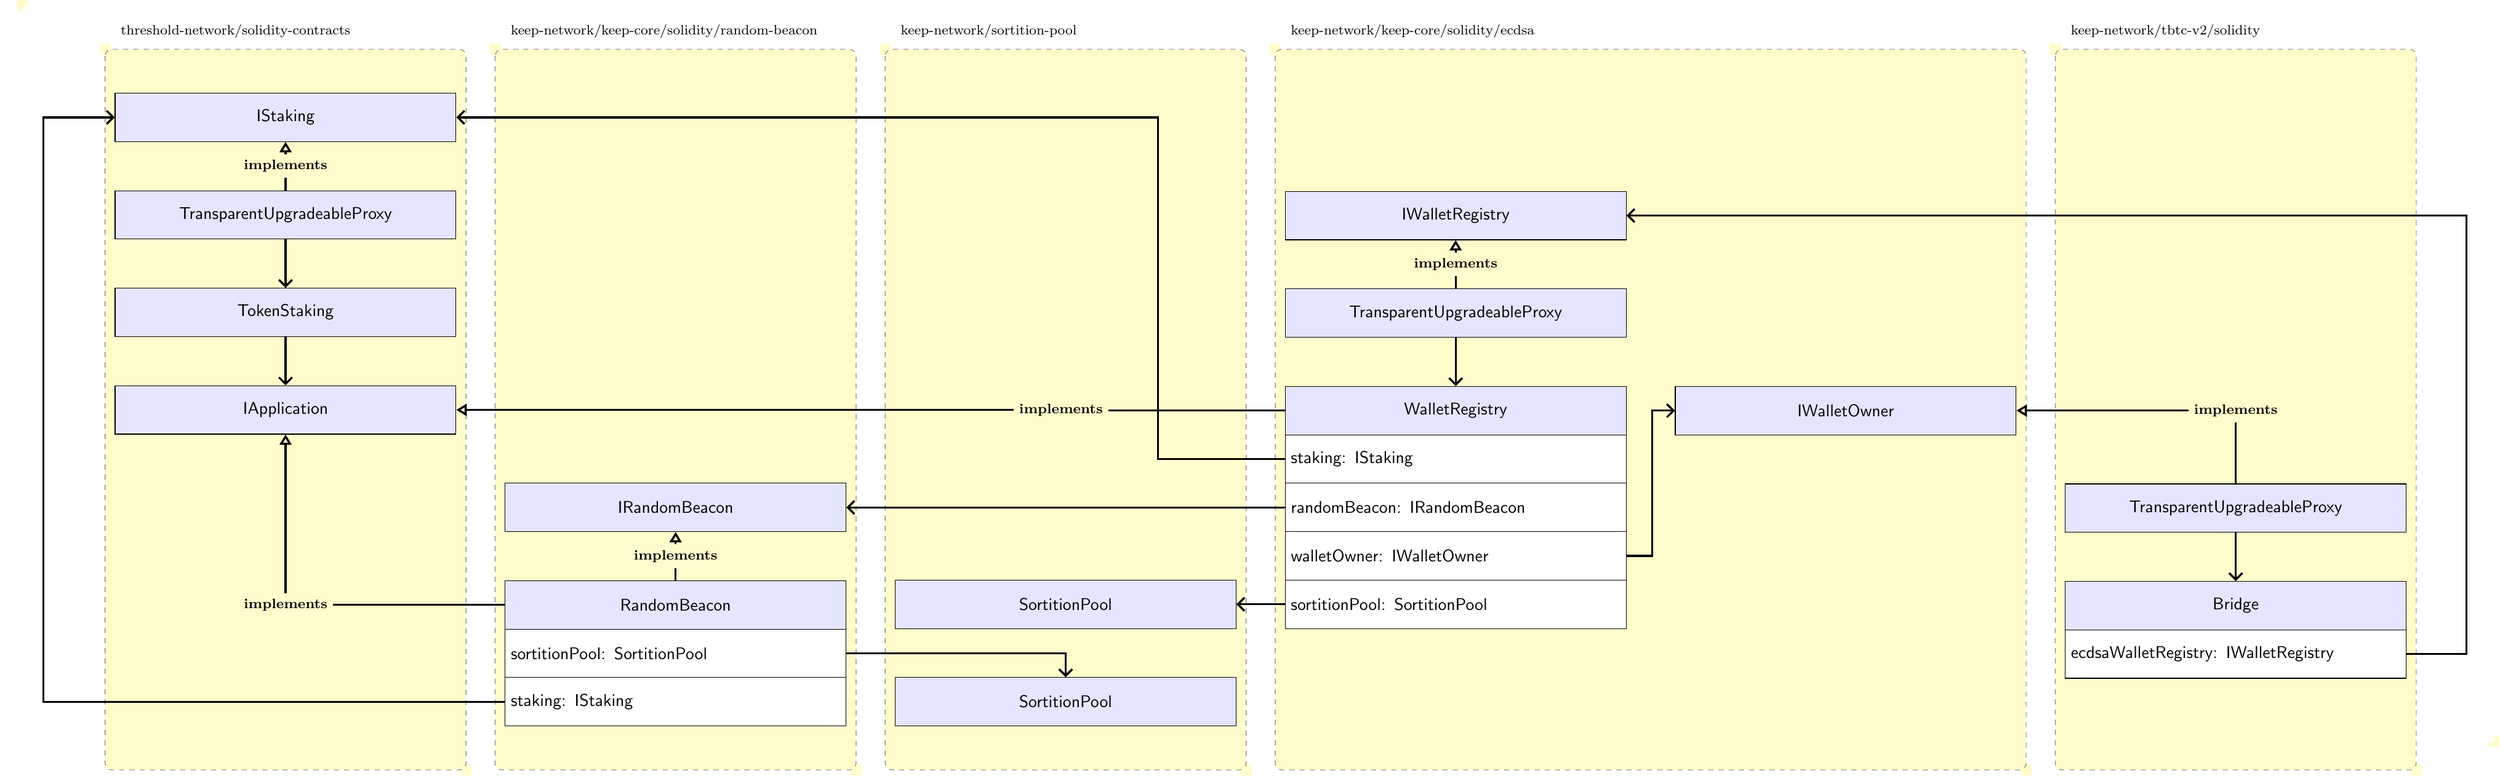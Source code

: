 % TIP: http://www.tlhiv.org/ltxpreview/ can be used to quickly view a graphic
% representation of this file.
\documentclass{standalone}
\usepackage{tikz}
\begin{document}
\usetikzlibrary{positioning,arrows.meta}

% We need layers to draw the background blocks
\pgfdeclarelayer{background}
\pgfsetlayers{background,main}

\begin{tikzpicture}[
% STYLES FOR NODES:
          every node/.style = {fill=yellow!20, font=\footnotesize},
                base/.style = {rectangle, draw=black,
                               minimum width=7cm, minimum height=1cm,
                               text width=6.8cm, text centered, font=\sffamily},
            contract/.style = {base, fill=blue!10},
        sub_contract/.style = {base, fill=white, align=left},
             project/.style = {base, fill=white, draw=white,
                               minimum height=5mm, align=left, font=\footnotesize}]

% NODES
% We position the nodes in relation to each other.

% solidity-contracts
\node[contract]                                   (iStaking)           {IStaking};
\node[contract, below=of iStaking]                (upgradeableProxy0)  {TransparentUpgradeableProxy};
\node[contract, below=of upgradeableProxy0]       (tokenStaking)       {TokenStaking};
\node[contract, below=of tokenStaking]            (iApplication)       {IApplication};

% random-beacon
\node[contract, below right=of iApplication]      (iRandomBeacon)      {IRandomBeacon};
\node[contract, below=of iRandomBeacon]           (randomBeacon)       {RandomBeacon};
\node[sub_contract, below of=randomBeacon]        (randomBeaconSub1)   {sortitionPool: SortitionPool};
\node[sub_contract, below of=randomBeaconSub1]    (randomBeaconSub2)   {staking: IStaking};

% sortition-pools
\node[contract, right=of randomBeaconSub2]        (sortitionPoolRB)    {SortitionPool};
\node[contract, above=of sortitionPoolRB]         (sortitionPoolWR)    {SortitionPool};

% ecdsa
\node[sub_contract, right=of sortitionPoolWR]     (walletRegistrySub4) {sortitionPool: SortitionPool};
%\node[sub_contract, above of=walletRegistrySub4] (walletRegistrySub3) {staking: IStaking};
\node[sub_contract, above of=walletRegistrySub4]  (walletRegistrySub3) {walletOwner: IWalletOwner};
\node[sub_contract, above of=walletRegistrySub3]  (walletRegistrySub2) {randomBeacon: IRandomBeacon};
%\node[sub_contract, above of=walletRegistrySub2] (walletRegistrySub1) {walletOwner: IWalletOwner};
\node[sub_contract, above of=walletRegistrySub2]  (walletRegistrySub1) {staking: IStaking};
\node[contract, above of=walletRegistrySub1]      (walletRegistry)     {WalletRegistry};
\node[contract, above=of walletRegistry]          (upgradeableProxy1)  {TransparentUpgradeableProxy};
\node[contract, above=of upgradeableProxy1]       (iWalletRegistry)    {IWalletRegistry};
\node[contract, right=of walletRegistry]          (iWalletOwner)       {IWalletOwner};

% tbtc-v2
\node[contract, below right=of iWalletOwner]      (upgradeableProxy2)  {TransparentUpgradeableProxy};
\node[contract, below=of upgradeableProxy2]       (bridge)             {Bridge};
\node[sub_contract, below of=bridge]              (bridgeSub1)         {ecdsaWalletRegistry: IWalletRegistry};

% ARROWS
% 1. In couple of places (when line needs to bend more than once) we specify
% coordinates of the point that the arrow needs to pass. The (0,0) coordinate
% is in the middle of the iStaking node. As we position the nodes in relation
% to each other (and not by providing strict coordinates), the usage of
% coordinates when drawing arrows is not ideal - editing the diagram may break
% some things. This shouldn't be very hard to fix though.
% 2. For lines that we want to label with 'implements', we create small nodes
% in the middle of the arrows - they use style defined in `every node/.style`.

\draw[-Straight Barb,very thick]   (tokenStaking.south)      --                                       (iApplication.north);
\draw[-Straight Barb,very thick]   (upgradeableProxy0.south) --                                       (tokenStaking.north);
\draw[-{Triangle[open]},very thick](upgradeableProxy0.north) --            node {\textbf{implements}} (iStaking.south);

\draw[-{Triangle[open]},very thick](randomBeacon.north)      --            node {\textbf{implements}} (iRandomBeacon.south);
\draw[-{Triangle[open]},very thick](randomBeacon.west)       -|            node {\textbf{implements}} (iApplication.south);
\draw[-Straight Barb,very thick]   (randomBeaconSub1.east)   -|                                       (sortitionPoolRB.north);
\draw[-Straight Barb,very thick]   (randomBeaconSub2.west)   -| (-5,-5) |-                            (iStaking.west);

\draw[-{Triangle[open]},very thick](walletRegistry.west)     -| (16,-6) |- node {\textbf{implements}} (iApplication.east);
\draw[-Straight Barb,very thick]   (walletRegistrySub1.west) -| (18,0)  |-                            (iStaking.east);
\draw[-Straight Barb,very thick]   (walletRegistrySub2.west) --                                       (iRandomBeacon.east);
\draw[-Straight Barb,very thick]   (walletRegistrySub3.east) -| (28.2,-8) |-                          (iWalletOwner.west);
\draw[-Straight Barb,very thick]   (walletRegistrySub4.west) --                                       (sortitionPoolWR.east);
\draw[-Straight Barb,very thick]   (upgradeableProxy1.south) --                                       (walletRegistry.north);
\draw[-{Triangle[open]},very thick](upgradeableProxy1.north) --            node {\textbf{implements}} (iWalletRegistry.south);

\draw[-Straight Barb,very thick]   (bridgeSub1.east)         -| (45,-6) |-                            (iWalletRegistry.east);
\draw[-{Triangle[open]},very thick](upgradeableProxy2.north) |-            node {\textbf{implements}} (iWalletOwner.east);
\draw[-Straight Barb,very thick]   (upgradeableProxy2.south) --                                       (bridge.north);

% BACKGROUND BLOCKS
% To draw the backgrounds behind the nodes we use pgf layers. We calculate top
% left and bottom right corners position for each background and draw a
% rectangle between those points.

\begin{pgfonlayer}{background}
  \path (iStaking.west |- iStaking.north)+(-1.9,1.8) node (a) {};
  \path (bridgeSub1.south -| bridgeSub1.east)+(+1.8,-1.3) node (b) {};
  \path[fill=white] (a) rectangle (b);

  \path (iStaking.west |- iStaking.north)+(-0.2,0.9) node (a) {};
  \path (randomBeaconSub2.south -| iStaking.east)+(+0.2,-0.9) node (b) {};
  \path[fill=yellow!20,rounded corners, draw=black!50, dashed] (a) rectangle (b);

  \path (iRandomBeacon.west |- iStaking.north)+(-0.2,0.9) node (a) {};
  \path (randomBeaconSub2.south -| iRandomBeacon.east)+(+0.2,-0.9) node (b) {};
  \path[fill=yellow!20,rounded corners, draw=black!50, dashed] (a) rectangle (b);

  \path (sortitionPoolRB.west |- iStaking.north)+(-0.2,0.9) node (a) {};
  \path (randomBeaconSub2.south -| sortitionPoolRB.east)+(+0.2,-0.9) node (b) {};
  \path[fill=yellow!20,rounded corners, draw=black!50, dashed] (a) rectangle (b);

  \path (iWalletRegistry.west |- iStaking.north)+(-0.2,0.9) node (a) {};
  \path (randomBeaconSub2.south -| iWalletOwner.east)+(+0.2,-0.9) node (b) {};
  \path[fill=yellow!20,rounded corners, draw=black!50, dashed] (a) rectangle (b);

  \path (bridge.west |- iStaking.north)+(-0.2,0.9) node (a) {};
  \path (randomBeaconSub2.south -| bridge.east)+(+0.2,-0.9) node (b) {};
  \path[fill=yellow!20,rounded corners, draw=black!50, dashed] (a) rectangle (b);
\end{pgfonlayer}

% BACKGROUND LABELS
% We label the projects by creating invisible nodes which we place based on
% their position in relation to the iStaking node and each other. In one
% instance we crate transparent node to maintain the correct distances between
% the nodes. All nodes have white background, as defined in `project/.style`.

\node[project, above=of iStaking]         (solCont)   {threshold-network/solidity-contracts};
\node[project, right=of solCont]          (ranBeac)   {keep-network/keep-core/solidity/random-beacon};
\node[project, right=of ranBeac]          (sortPool)  {keep-network/sortition-pool};
\node[project, right=of sortPool]         (ecdsa)     {keep-network/keep-core/solidity/ecdsa};
\node[project, right=of ecdsa, opacity=0] (invisible) {keep-network/keep-core/solidity/ecdsa};
\node[project, right=of invisible]        (tbtcv2)    {keep-network/tbtc-v2/solidity};

\end{tikzpicture}
\end{document}